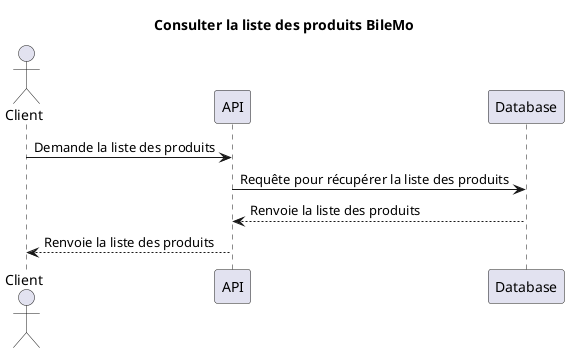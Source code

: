 @startuml
title Consulter la liste des produits BileMo

actor Client

Client -> API : Demande la liste des produits
API -> Database : Requête pour récupérer la liste des produits
Database --> API : Renvoie la liste des produits
API --> Client : Renvoie la liste des produits
@enduml


